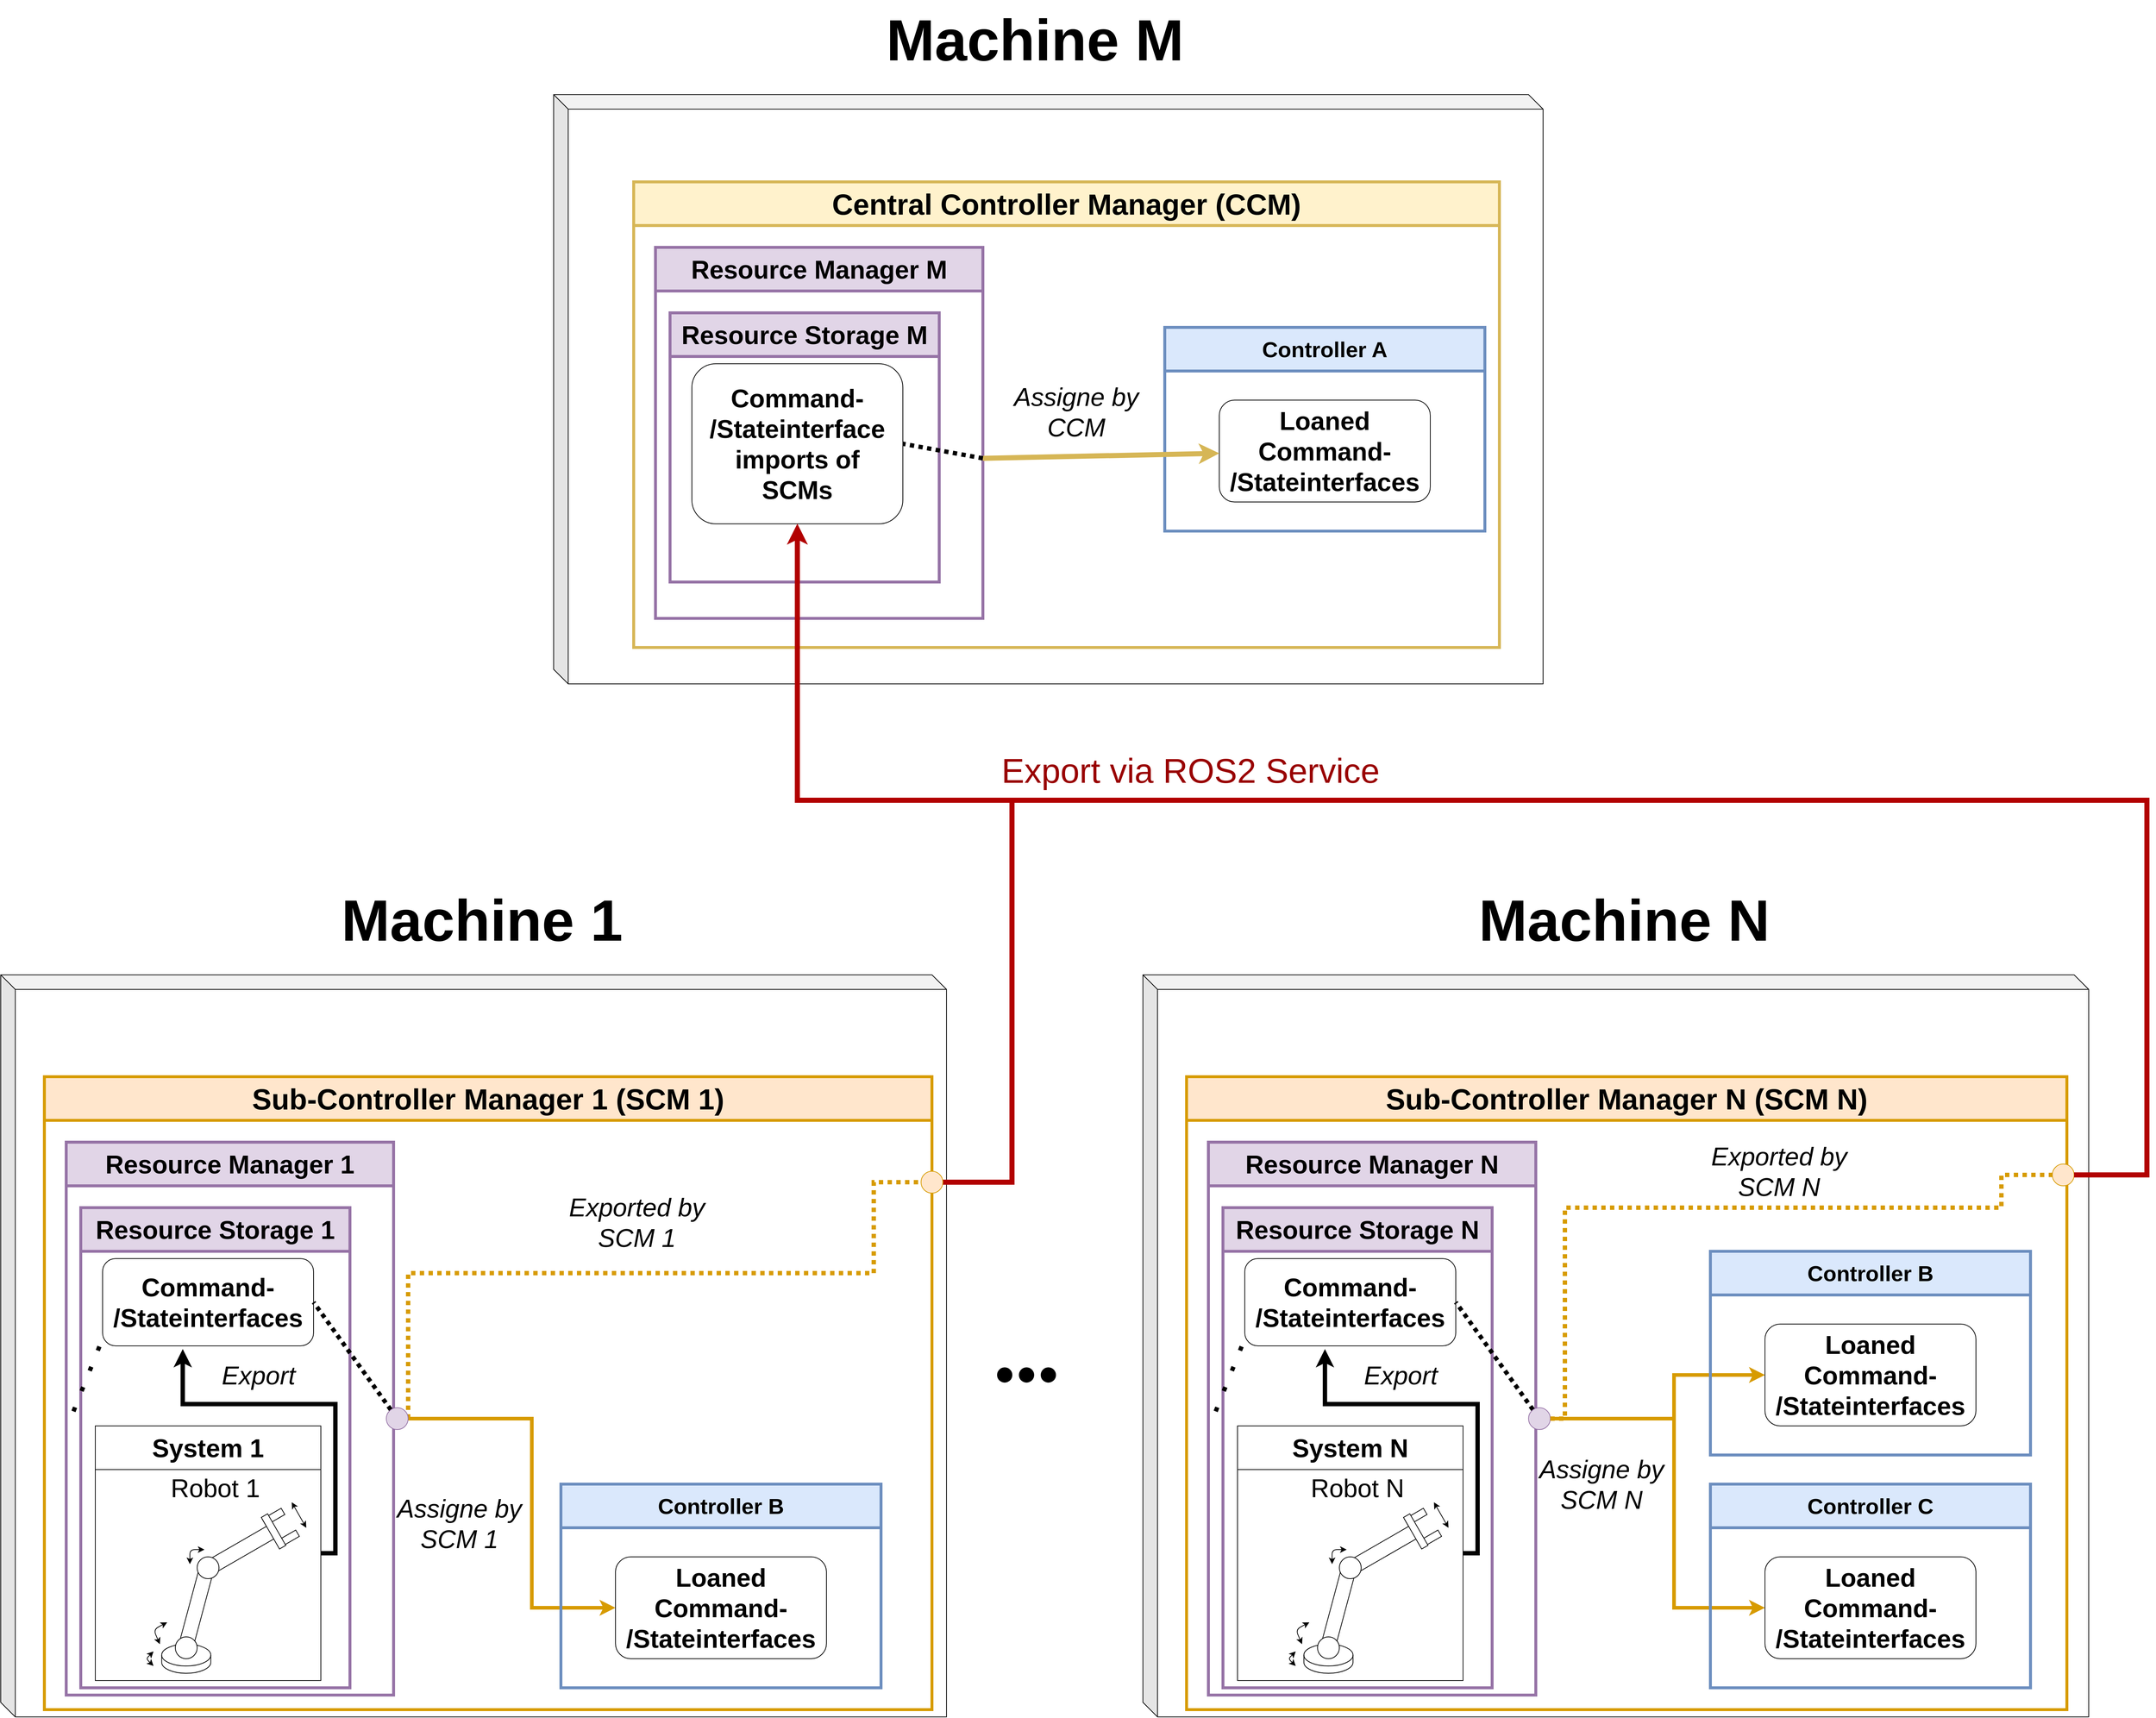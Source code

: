 <mxfile version="21.1.8" type="device">
  <diagram name="Page-1" id="56QPCwbd0cLktFSz25ie">
    <mxGraphModel dx="6025" dy="3938" grid="1" gridSize="10" guides="1" tooltips="1" connect="1" arrows="1" fold="1" page="1" pageScale="1" pageWidth="850" pageHeight="1100" math="0" shadow="0">
      <root>
        <mxCell id="0" />
        <mxCell id="1" parent="0" />
        <mxCell id="Qk9qD6PRYy8a2zJd2hO1-58" value="" style="shape=cube;whiteSpace=wrap;html=1;boundedLbl=1;backgroundOutline=1;darkOpacity=0.05;darkOpacity2=0.1;fillColor=none;" parent="1" vertex="1">
          <mxGeometry x="1550" y="420" width="1300" height="1020" as="geometry" />
        </mxCell>
        <mxCell id="Qk9qD6PRYy8a2zJd2hO1-56" value="" style="shape=cube;whiteSpace=wrap;html=1;boundedLbl=1;backgroundOutline=1;darkOpacity=0.05;darkOpacity2=0.1;fillColor=none;" parent="1" vertex="1">
          <mxGeometry x="-20" y="420" width="1300" height="1020" as="geometry" />
        </mxCell>
        <mxCell id="Qk9qD6PRYy8a2zJd2hO1-60" value="" style="shape=cube;whiteSpace=wrap;html=1;boundedLbl=1;backgroundOutline=1;darkOpacity=0.05;darkOpacity2=0.1;fillColor=none;" parent="1" vertex="1">
          <mxGeometry x="740" y="-790" width="1360" height="810" as="geometry" />
        </mxCell>
        <mxCell id="k2swmo7qzIprsYgqh0As-2" value="&lt;font style=&quot;font-size: 35px;&quot;&gt;Resource Storage 1&lt;br&gt;&lt;/font&gt;" style="swimlane;whiteSpace=wrap;html=1;startSize=60;strokeWidth=4;fillColor=#e1d5e7;strokeColor=#9673a6;" parent="1" vertex="1">
          <mxGeometry x="90" y="740" width="370" height="660" as="geometry" />
        </mxCell>
        <mxCell id="k2swmo7qzIprsYgqh0As-33" style="rounded=0;orthogonalLoop=1;jettySize=auto;html=1;strokeWidth=5;entryX=0;entryY=0.5;entryDx=0;entryDy=0;edgeStyle=orthogonalEdgeStyle;fillColor=#ffe6cc;strokeColor=#d79b00;" parent="1" source="k2swmo7qzIprsYgqh0As-3" edge="1" target="k2swmo7qzIprsYgqh0As-29">
          <mxGeometry relative="1" as="geometry">
            <mxPoint x="830" y="1030" as="targetPoint" />
            <Array as="points">
              <mxPoint x="710" y="1030" />
              <mxPoint x="710" y="1290" />
            </Array>
          </mxGeometry>
        </mxCell>
        <mxCell id="k2swmo7qzIprsYgqh0As-34" value="&lt;font style=&quot;font-size: 35px;&quot;&gt;&lt;i&gt;Assigne by&lt;br&gt;SCM 1&lt;br&gt;&lt;/i&gt;&lt;/font&gt;" style="edgeLabel;html=1;align=center;verticalAlign=middle;resizable=0;points=[];labelBackgroundColor=none;" parent="k2swmo7qzIprsYgqh0As-33" vertex="1" connectable="0">
          <mxGeometry x="0.15" y="6" relative="1" as="geometry">
            <mxPoint x="-106" y="9" as="offset" />
          </mxGeometry>
        </mxCell>
        <mxCell id="k2swmo7qzIprsYgqh0As-3" value="&lt;font style=&quot;font-size: 35px;&quot;&gt;Resource Manager 1&lt;br&gt;&lt;/font&gt;" style="swimlane;whiteSpace=wrap;html=1;startSize=60;strokeWidth=4;fillColor=#e1d5e7;strokeColor=#9673a6;" parent="1" vertex="1">
          <mxGeometry x="70" y="650" width="450" height="760" as="geometry" />
        </mxCell>
        <mxCell id="k2swmo7qzIprsYgqh0As-4" value="&lt;font style=&quot;font-size: 40px;&quot;&gt;Sub-Controller Manager 1 (SCM 1)&lt;br&gt;&lt;/font&gt;" style="swimlane;whiteSpace=wrap;html=1;startSize=60;strokeWidth=4;fillColor=#ffe6cc;strokeColor=#d79b00;" parent="1" vertex="1">
          <mxGeometry x="40" y="560" width="1220" height="870" as="geometry" />
        </mxCell>
        <mxCell id="k2swmo7qzIprsYgqh0As-5" value="&lt;font style=&quot;font-size: 30px;&quot;&gt;Controller B&lt;br&gt;&lt;/font&gt;" style="swimlane;whiteSpace=wrap;html=1;startSize=60;strokeWidth=4;fillColor=#dae8fc;strokeColor=#6c8ebf;" parent="k2swmo7qzIprsYgqh0As-4" vertex="1">
          <mxGeometry x="710" y="560" width="440" height="280" as="geometry" />
        </mxCell>
        <mxCell id="k2swmo7qzIprsYgqh0As-29" value="&lt;div&gt;&lt;b&gt;&lt;font style=&quot;font-size: 35px;&quot;&gt;Loaned Command-&lt;/font&gt;&lt;/b&gt;&lt;/div&gt;&lt;div&gt;&lt;b&gt;&lt;font style=&quot;font-size: 35px;&quot;&gt;/Stateinterfaces&lt;/font&gt;&lt;/b&gt;&lt;/div&gt;" style="rounded=1;whiteSpace=wrap;html=1;" parent="k2swmo7qzIprsYgqh0As-5" vertex="1">
          <mxGeometry x="75" y="100" width="290" height="140" as="geometry" />
        </mxCell>
        <mxCell id="k2swmo7qzIprsYgqh0As-7" value="" style="rounded=0;whiteSpace=wrap;html=1;rotation=-30;" parent="k2swmo7qzIprsYgqh0As-4" vertex="1">
          <mxGeometry x="320" y="630" width="30" height="10" as="geometry" />
        </mxCell>
        <mxCell id="k2swmo7qzIprsYgqh0As-8" value="" style="rounded=0;whiteSpace=wrap;html=1;rotation=-30;" parent="k2swmo7qzIprsYgqh0As-4" vertex="1">
          <mxGeometry x="300" y="600" width="30" height="10" as="geometry" />
        </mxCell>
        <mxCell id="k2swmo7qzIprsYgqh0As-9" value="" style="shape=cylinder3;whiteSpace=wrap;html=1;boundedLbl=1;backgroundOutline=1;size=15;" parent="k2swmo7qzIprsYgqh0As-4" vertex="1">
          <mxGeometry x="161.25" y="780" width="67.5" height="40" as="geometry" />
        </mxCell>
        <mxCell id="k2swmo7qzIprsYgqh0As-10" value="" style="rounded=0;whiteSpace=wrap;html=1;rotation=-30;direction=south;" parent="k2swmo7qzIprsYgqh0As-4" vertex="1">
          <mxGeometry x="220" y="640" width="100" height="20" as="geometry" />
        </mxCell>
        <mxCell id="k2swmo7qzIprsYgqh0As-11" value="" style="rounded=0;whiteSpace=wrap;html=1;rotation=15;" parent="k2swmo7qzIprsYgqh0As-4" vertex="1">
          <mxGeometry x="200" y="670" width="20" height="110" as="geometry" />
        </mxCell>
        <mxCell id="k2swmo7qzIprsYgqh0As-12" value="" style="ellipse;whiteSpace=wrap;html=1;aspect=fixed;" parent="k2swmo7qzIprsYgqh0As-4" vertex="1">
          <mxGeometry x="180" y="770" width="30" height="30" as="geometry" />
        </mxCell>
        <mxCell id="k2swmo7qzIprsYgqh0As-13" value="" style="ellipse;whiteSpace=wrap;html=1;aspect=fixed;" parent="k2swmo7qzIprsYgqh0As-4" vertex="1">
          <mxGeometry x="210" y="660" width="30" height="30" as="geometry" />
        </mxCell>
        <mxCell id="k2swmo7qzIprsYgqh0As-14" value="" style="rounded=0;whiteSpace=wrap;html=1;rotation=60;" parent="k2swmo7qzIprsYgqh0As-4" vertex="1">
          <mxGeometry x="290" y="620" width="50" height="10" as="geometry" />
        </mxCell>
        <mxCell id="k2swmo7qzIprsYgqh0As-15" value="" style="endArrow=classic;startArrow=classic;html=1;rounded=1;" parent="k2swmo7qzIprsYgqh0As-4" edge="1">
          <mxGeometry width="50" height="50" relative="1" as="geometry">
            <mxPoint x="200" y="670" as="sourcePoint" />
            <mxPoint x="220" y="650" as="targetPoint" />
            <Array as="points">
              <mxPoint x="200" y="650" />
            </Array>
          </mxGeometry>
        </mxCell>
        <mxCell id="k2swmo7qzIprsYgqh0As-16" value="" style="endArrow=classic;startArrow=classic;html=1;rounded=1;" parent="k2swmo7qzIprsYgqh0As-4" edge="1">
          <mxGeometry width="50" height="50" relative="1" as="geometry">
            <mxPoint x="158.75" y="780" as="sourcePoint" />
            <mxPoint x="168.75" y="750" as="targetPoint" />
            <Array as="points">
              <mxPoint x="150" y="760" />
            </Array>
          </mxGeometry>
        </mxCell>
        <mxCell id="k2swmo7qzIprsYgqh0As-17" value="" style="endArrow=classic;startArrow=classic;html=1;rounded=1;" parent="k2swmo7qzIprsYgqh0As-4" edge="1">
          <mxGeometry width="50" height="50" relative="1" as="geometry">
            <mxPoint x="150" y="810" as="sourcePoint" />
            <mxPoint x="150" y="790" as="targetPoint" />
            <Array as="points">
              <mxPoint x="140" y="800" />
            </Array>
          </mxGeometry>
        </mxCell>
        <mxCell id="k2swmo7qzIprsYgqh0As-18" value="" style="endArrow=classic;startArrow=classic;html=1;rounded=0;" parent="k2swmo7qzIprsYgqh0As-4" edge="1">
          <mxGeometry width="50" height="50" relative="1" as="geometry">
            <mxPoint x="360" y="620" as="sourcePoint" />
            <mxPoint x="340" y="585" as="targetPoint" />
          </mxGeometry>
        </mxCell>
        <mxCell id="k2swmo7qzIprsYgqh0As-27" style="edgeStyle=orthogonalEdgeStyle;rounded=0;orthogonalLoop=1;jettySize=auto;html=1;exitX=1;exitY=0.5;exitDx=0;exitDy=0;entryX=0.38;entryY=1.036;entryDx=0;entryDy=0;entryPerimeter=0;strokeWidth=6;" parent="k2swmo7qzIprsYgqh0As-4" source="k2swmo7qzIprsYgqh0As-19" target="k2swmo7qzIprsYgqh0As-25" edge="1">
          <mxGeometry relative="1" as="geometry">
            <Array as="points">
              <mxPoint x="400" y="655" />
              <mxPoint x="400" y="450" />
              <mxPoint x="190" y="450" />
            </Array>
          </mxGeometry>
        </mxCell>
        <mxCell id="k2swmo7qzIprsYgqh0As-19" value="&lt;font size=&quot;1&quot;&gt;&lt;b style=&quot;font-size: 35px;&quot;&gt;System 1&lt;/b&gt;&lt;/font&gt;" style="swimlane;whiteSpace=wrap;html=1;startSize=60;" parent="k2swmo7qzIprsYgqh0As-4" vertex="1">
          <mxGeometry x="70" y="480" width="310" height="350" as="geometry" />
        </mxCell>
        <mxCell id="6xcx7gfBlVFDdk0v4jd5-2" value="&lt;span style=&quot;font-size: 35px;&quot;&gt;Robot 1&lt;br&gt;&lt;/span&gt;" style="text;html=1;strokeColor=none;fillColor=none;align=center;verticalAlign=middle;whiteSpace=wrap;rounded=0;" parent="k2swmo7qzIprsYgqh0As-19" vertex="1">
          <mxGeometry x="70" y="70" width="190" height="30" as="geometry" />
        </mxCell>
        <mxCell id="k2swmo7qzIprsYgqh0As-25" value="&lt;div&gt;&lt;b&gt;&lt;font style=&quot;font-size: 35px;&quot;&gt;Command-&lt;/font&gt;&lt;/b&gt;&lt;/div&gt;&lt;div&gt;&lt;b&gt;&lt;font style=&quot;font-size: 35px;&quot;&gt;/Stateinterfaces&lt;/font&gt;&lt;/b&gt;&lt;/div&gt;" style="rounded=1;whiteSpace=wrap;html=1;" parent="k2swmo7qzIprsYgqh0As-4" vertex="1">
          <mxGeometry x="80" y="250" width="290" height="120" as="geometry" />
        </mxCell>
        <mxCell id="k2swmo7qzIprsYgqh0As-28" value="&lt;font size=&quot;1&quot;&gt;&lt;i style=&quot;font-size: 35px;&quot;&gt;Export&lt;/i&gt;&lt;/font&gt;" style="text;html=1;align=center;verticalAlign=middle;resizable=0;points=[];autosize=1;strokeColor=none;fillColor=none;strokeWidth=6;" parent="k2swmo7qzIprsYgqh0As-4" vertex="1">
          <mxGeometry x="228.75" y="380" width="130" height="60" as="geometry" />
        </mxCell>
        <mxCell id="Qk9qD6PRYy8a2zJd2hO1-62" value="" style="endArrow=none;dashed=1;html=1;dashPattern=1 4;strokeWidth=6;rounded=0;jumpSize=2;jumpStyle=none;targetPerimeterSpacing=0;" parent="k2swmo7qzIprsYgqh0As-4" edge="1">
          <mxGeometry width="50" height="50" relative="1" as="geometry">
            <mxPoint x="40" y="460" as="sourcePoint" />
            <mxPoint x="80" y="360" as="targetPoint" />
          </mxGeometry>
        </mxCell>
        <mxCell id="aH2ZuujqSojjc6NItEgd-41" value="&lt;font style=&quot;font-size: 35px;&quot;&gt;&lt;i&gt;Exported by&lt;br&gt;SCM 1&lt;br&gt;&lt;/i&gt;&lt;/font&gt;" style="edgeLabel;html=1;align=center;verticalAlign=middle;resizable=0;points=[];labelBackgroundColor=none;" vertex="1" connectable="0" parent="k2swmo7qzIprsYgqh0As-4">
          <mxGeometry x="859.999" y="200" as="geometry">
            <mxPoint x="-46" as="offset" />
          </mxGeometry>
        </mxCell>
        <mxCell id="k2swmo7qzIprsYgqh0As-41" value="" style="endArrow=none;dashed=1;html=1;dashPattern=1 1;strokeWidth=6;rounded=0;entryX=1;entryY=0.5;entryDx=0;entryDy=0;jumpSize=2;jumpStyle=none;targetPerimeterSpacing=0;" parent="1" source="aH2ZuujqSojjc6NItEgd-2" target="k2swmo7qzIprsYgqh0As-25" edge="1">
          <mxGeometry width="50" height="50" relative="1" as="geometry">
            <mxPoint x="960" y="1080" as="sourcePoint" />
            <mxPoint x="1010" y="1030" as="targetPoint" />
          </mxGeometry>
        </mxCell>
        <mxCell id="k2swmo7qzIprsYgqh0As-70" value="" style="ellipse;whiteSpace=wrap;html=1;aspect=fixed;fillColor=#000000;" parent="1" vertex="1">
          <mxGeometry x="1350" y="960" width="20" height="20" as="geometry" />
        </mxCell>
        <mxCell id="k2swmo7qzIprsYgqh0As-71" value="" style="ellipse;whiteSpace=wrap;html=1;aspect=fixed;fillColor=#000000;" parent="1" vertex="1">
          <mxGeometry x="1380" y="960" width="20" height="20" as="geometry" />
        </mxCell>
        <mxCell id="k2swmo7qzIprsYgqh0As-72" value="" style="ellipse;whiteSpace=wrap;html=1;aspect=fixed;fillColor=#000000;" parent="1" vertex="1">
          <mxGeometry x="1410" y="960" width="20" height="20" as="geometry" />
        </mxCell>
        <mxCell id="Qk9qD6PRYy8a2zJd2hO1-21" value="&lt;font style=&quot;font-size: 35px;&quot;&gt;Resource Storage M&lt;br&gt;&lt;/font&gt;" style="swimlane;whiteSpace=wrap;html=1;startSize=60;strokeWidth=4;fillColor=#e1d5e7;strokeColor=#9673a6;" parent="1" vertex="1">
          <mxGeometry x="900" y="-490" width="370" height="370" as="geometry" />
        </mxCell>
        <mxCell id="Qk9qD6PRYy8a2zJd2hO1-24" value="&lt;font style=&quot;font-size: 35px;&quot;&gt;Resource Manager M&lt;br&gt;&lt;/font&gt;" style="swimlane;whiteSpace=wrap;html=1;startSize=60;strokeWidth=4;fillColor=#e1d5e7;strokeColor=#9673a6;" parent="1" vertex="1">
          <mxGeometry x="880" y="-580" width="450" height="510" as="geometry" />
        </mxCell>
        <mxCell id="Qk9qD6PRYy8a2zJd2hO1-25" value="&lt;font style=&quot;font-size: 40px;&quot;&gt;Central Controller Manager (CCM)&lt;br&gt;&lt;/font&gt;" style="swimlane;whiteSpace=wrap;html=1;startSize=60;strokeWidth=4;fillColor=#fff2cc;strokeColor=#d6b656;" parent="1" vertex="1">
          <mxGeometry x="850" y="-670" width="1190" height="640" as="geometry" />
        </mxCell>
        <mxCell id="Qk9qD6PRYy8a2zJd2hO1-26" value="&lt;font style=&quot;font-size: 30px;&quot;&gt;Controller A&lt;br&gt;&lt;/font&gt;" style="swimlane;whiteSpace=wrap;html=1;startSize=60;strokeWidth=4;fillColor=#dae8fc;strokeColor=#6c8ebf;" parent="Qk9qD6PRYy8a2zJd2hO1-25" vertex="1">
          <mxGeometry x="730" y="200" width="440" height="280" as="geometry" />
        </mxCell>
        <mxCell id="Qk9qD6PRYy8a2zJd2hO1-27" value="&lt;div&gt;&lt;b&gt;&lt;font style=&quot;font-size: 35px;&quot;&gt;Loaned Command-&lt;/font&gt;&lt;/b&gt;&lt;/div&gt;&lt;div&gt;&lt;b&gt;&lt;font style=&quot;font-size: 35px;&quot;&gt;/Stateinterfaces&lt;/font&gt;&lt;/b&gt;&lt;/div&gt;" style="rounded=1;whiteSpace=wrap;html=1;" parent="Qk9qD6PRYy8a2zJd2hO1-26" vertex="1">
          <mxGeometry x="75" y="100" width="290" height="140" as="geometry" />
        </mxCell>
        <mxCell id="Qk9qD6PRYy8a2zJd2hO1-43" value="&lt;div&gt;&lt;b&gt;&lt;font style=&quot;font-size: 35px;&quot;&gt;Command-&lt;/font&gt;&lt;/b&gt;&lt;/div&gt;&lt;div&gt;&lt;b&gt;&lt;font style=&quot;font-size: 35px;&quot;&gt;/Stateinterface&lt;/font&gt;&lt;/b&gt;&lt;/div&gt;&lt;div&gt;&lt;b&gt;&lt;font style=&quot;font-size: 35px;&quot;&gt;imports of&lt;br&gt;&lt;/font&gt;&lt;/b&gt;&lt;/div&gt;&lt;div&gt;&lt;b&gt;&lt;font style=&quot;font-size: 35px;&quot;&gt;SCMs&lt;/font&gt;&lt;/b&gt;&lt;/div&gt;" style="rounded=1;whiteSpace=wrap;html=1;" parent="Qk9qD6PRYy8a2zJd2hO1-25" vertex="1">
          <mxGeometry x="80" y="250" width="290" height="220" as="geometry" />
        </mxCell>
        <mxCell id="Qk9qD6PRYy8a2zJd2hO1-48" style="rounded=0;orthogonalLoop=1;jettySize=auto;html=1;strokeWidth=7;fillColor=#fff2cc;strokeColor=#d6b656;" parent="Qk9qD6PRYy8a2zJd2hO1-25" edge="1" target="Qk9qD6PRYy8a2zJd2hO1-27">
          <mxGeometry relative="1" as="geometry">
            <mxPoint x="790" y="380" as="targetPoint" />
            <mxPoint x="480" y="380" as="sourcePoint" />
          </mxGeometry>
        </mxCell>
        <mxCell id="Qk9qD6PRYy8a2zJd2hO1-49" value="&lt;font style=&quot;font-size: 35px;&quot;&gt;&lt;i&gt;Assigne by&lt;br&gt;CCM &lt;br&gt;&lt;/i&gt;&lt;/font&gt;" style="edgeLabel;html=1;align=center;verticalAlign=middle;resizable=0;points=[];" parent="Qk9qD6PRYy8a2zJd2hO1-48" vertex="1" connectable="0">
          <mxGeometry x="0.15" y="6" relative="1" as="geometry">
            <mxPoint x="-59" y="-54" as="offset" />
          </mxGeometry>
        </mxCell>
        <mxCell id="Qk9qD6PRYy8a2zJd2hO1-45" value="" style="endArrow=none;dashed=1;html=1;dashPattern=1 1;strokeWidth=6;rounded=0;entryX=1;entryY=0.5;entryDx=0;entryDy=0;jumpSize=2;jumpStyle=none;targetPerimeterSpacing=0;" parent="1" target="Qk9qD6PRYy8a2zJd2hO1-43" edge="1">
          <mxGeometry width="50" height="50" relative="1" as="geometry">
            <mxPoint x="1330" y="-290" as="sourcePoint" />
            <mxPoint x="1820" y="-200" as="targetPoint" />
          </mxGeometry>
        </mxCell>
        <mxCell id="Qk9qD6PRYy8a2zJd2hO1-53" value="&lt;font style=&quot;font-size: 35px;&quot;&gt;&lt;i&gt;Exported by&lt;br&gt;SCM N&lt;br&gt;&lt;/i&gt;&lt;/font&gt;" style="edgeLabel;html=1;align=center;verticalAlign=middle;resizable=0;points=[];labelBackgroundColor=none;" parent="1" vertex="1" connectable="0">
          <mxGeometry x="2469.999" y="690" as="geometry">
            <mxPoint x="-46" as="offset" />
          </mxGeometry>
        </mxCell>
        <mxCell id="Qk9qD6PRYy8a2zJd2hO1-57" value="&lt;b&gt;&lt;font style=&quot;font-size: 80px;&quot;&gt;&amp;nbsp;Machine 1&lt;br&gt;&lt;/font&gt;&lt;/b&gt;" style="text;html=1;align=center;verticalAlign=middle;resizable=0;points=[];autosize=1;strokeColor=none;fillColor=none;" parent="1" vertex="1">
          <mxGeometry x="415" y="290" width="430" height="110" as="geometry" />
        </mxCell>
        <mxCell id="Qk9qD6PRYy8a2zJd2hO1-59" value="&lt;b&gt;&lt;font style=&quot;font-size: 80px;&quot;&gt;&amp;nbsp;Machine N&lt;br&gt;&lt;/font&gt;&lt;/b&gt;" style="text;html=1;align=center;verticalAlign=middle;resizable=0;points=[];autosize=1;strokeColor=none;fillColor=none;" parent="1" vertex="1">
          <mxGeometry x="1975" y="290" width="450" height="110" as="geometry" />
        </mxCell>
        <mxCell id="Qk9qD6PRYy8a2zJd2hO1-61" value="&lt;b&gt;&lt;font style=&quot;font-size: 80px;&quot;&gt;&amp;nbsp;Machine M&lt;br&gt;&lt;/font&gt;&lt;/b&gt;" style="text;html=1;align=center;verticalAlign=middle;resizable=0;points=[];autosize=1;strokeColor=none;fillColor=none;" parent="1" vertex="1">
          <mxGeometry x="1165" y="-920" width="450" height="110" as="geometry" />
        </mxCell>
        <mxCell id="aH2ZuujqSojjc6NItEgd-3" value="" style="endArrow=none;dashed=1;html=1;dashPattern=1 4;strokeWidth=6;rounded=0;entryX=1;entryY=0.5;entryDx=0;entryDy=0;exitX=1;exitY=0.5;exitDx=0;exitDy=0;jumpSize=2;jumpStyle=none;targetPerimeterSpacing=0;" edge="1" parent="1" source="k2swmo7qzIprsYgqh0As-3" target="aH2ZuujqSojjc6NItEgd-2">
          <mxGeometry width="50" height="50" relative="1" as="geometry">
            <mxPoint x="520" y="1030" as="sourcePoint" />
            <mxPoint x="410" y="870" as="targetPoint" />
          </mxGeometry>
        </mxCell>
        <mxCell id="aH2ZuujqSojjc6NItEgd-38" style="rounded=0;orthogonalLoop=1;jettySize=auto;html=1;entryX=0;entryY=0.5;entryDx=0;entryDy=0;dashed=1;dashPattern=1 1;strokeWidth=6;fillColor=#ffe6cc;strokeColor=#d79b00;endArrow=none;endFill=0;edgeStyle=orthogonalEdgeStyle;" edge="1" parent="1" source="aH2ZuujqSojjc6NItEgd-2" target="aH2ZuujqSojjc6NItEgd-36">
          <mxGeometry relative="1" as="geometry">
            <Array as="points">
              <mxPoint x="540" y="830" />
              <mxPoint x="1180" y="830" />
              <mxPoint x="1180" y="705" />
            </Array>
          </mxGeometry>
        </mxCell>
        <mxCell id="aH2ZuujqSojjc6NItEgd-2" value="" style="ellipse;whiteSpace=wrap;html=1;aspect=fixed;fillColor=#e1d5e7;strokeColor=#9673a6;" vertex="1" parent="1">
          <mxGeometry x="510" y="1015" width="30" height="30" as="geometry" />
        </mxCell>
        <mxCell id="aH2ZuujqSojjc6NItEgd-4" value="&lt;font style=&quot;font-size: 35px;&quot;&gt;Resource Storage N&lt;br&gt;&lt;/font&gt;" style="swimlane;whiteSpace=wrap;html=1;startSize=60;strokeWidth=4;fillColor=#e1d5e7;strokeColor=#9673a6;" vertex="1" parent="1">
          <mxGeometry x="1660" y="740" width="370" height="660" as="geometry" />
        </mxCell>
        <mxCell id="aH2ZuujqSojjc6NItEgd-5" style="rounded=0;orthogonalLoop=1;jettySize=auto;html=1;strokeWidth=5;entryX=0;entryY=0.5;entryDx=0;entryDy=0;exitX=1;exitY=0.5;exitDx=0;exitDy=0;edgeStyle=orthogonalEdgeStyle;fillColor=#ffe6cc;strokeColor=#d79b00;" edge="1" parent="1" source="aH2ZuujqSojjc6NItEgd-31" target="aH2ZuujqSojjc6NItEgd-10">
          <mxGeometry relative="1" as="geometry">
            <mxPoint x="2400" y="1030" as="targetPoint" />
            <Array as="points">
              <mxPoint x="2280" y="1030" />
              <mxPoint x="2280" y="1290" />
            </Array>
          </mxGeometry>
        </mxCell>
        <mxCell id="aH2ZuujqSojjc6NItEgd-6" value="&lt;font style=&quot;font-size: 35px;&quot;&gt;&lt;i&gt;Assigne by&lt;br&gt;SCM N&lt;br&gt;&lt;/i&gt;&lt;/font&gt;" style="edgeLabel;html=1;align=center;verticalAlign=middle;resizable=0;points=[];labelBackgroundColor=none;" vertex="1" connectable="0" parent="aH2ZuujqSojjc6NItEgd-5">
          <mxGeometry x="0.15" y="6" relative="1" as="geometry">
            <mxPoint x="-106" y="-59" as="offset" />
          </mxGeometry>
        </mxCell>
        <mxCell id="aH2ZuujqSojjc6NItEgd-7" value="&lt;font style=&quot;font-size: 35px;&quot;&gt;Resource Manager N&lt;br&gt;&lt;/font&gt;" style="swimlane;whiteSpace=wrap;html=1;startSize=60;strokeWidth=4;fillColor=#e1d5e7;strokeColor=#9673a6;" vertex="1" parent="1">
          <mxGeometry x="1640" y="650" width="450" height="760" as="geometry" />
        </mxCell>
        <mxCell id="aH2ZuujqSojjc6NItEgd-8" value="&lt;font style=&quot;font-size: 40px;&quot;&gt;Sub-Controller Manager N (SCM N)&lt;br&gt;&lt;/font&gt;" style="swimlane;whiteSpace=wrap;html=1;startSize=60;strokeWidth=4;fillColor=#ffe6cc;strokeColor=#d79b00;" vertex="1" parent="1">
          <mxGeometry x="1610" y="560" width="1210" height="870" as="geometry" />
        </mxCell>
        <mxCell id="aH2ZuujqSojjc6NItEgd-9" value="&lt;font style=&quot;font-size: 30px;&quot;&gt;Controller C&lt;br&gt;&lt;/font&gt;" style="swimlane;whiteSpace=wrap;html=1;startSize=60;strokeWidth=4;fillColor=#dae8fc;strokeColor=#6c8ebf;" vertex="1" parent="aH2ZuujqSojjc6NItEgd-8">
          <mxGeometry x="720" y="560" width="440" height="280" as="geometry" />
        </mxCell>
        <mxCell id="aH2ZuujqSojjc6NItEgd-10" value="&lt;div&gt;&lt;b&gt;&lt;font style=&quot;font-size: 35px;&quot;&gt;Loaned Command-&lt;/font&gt;&lt;/b&gt;&lt;/div&gt;&lt;div&gt;&lt;b&gt;&lt;font style=&quot;font-size: 35px;&quot;&gt;/Stateinterfaces&lt;/font&gt;&lt;/b&gt;&lt;/div&gt;" style="rounded=1;whiteSpace=wrap;html=1;" vertex="1" parent="aH2ZuujqSojjc6NItEgd-9">
          <mxGeometry x="75" y="100" width="290" height="140" as="geometry" />
        </mxCell>
        <mxCell id="aH2ZuujqSojjc6NItEgd-11" value="" style="rounded=0;whiteSpace=wrap;html=1;rotation=-30;" vertex="1" parent="aH2ZuujqSojjc6NItEgd-8">
          <mxGeometry x="320" y="630" width="30" height="10" as="geometry" />
        </mxCell>
        <mxCell id="aH2ZuujqSojjc6NItEgd-12" value="" style="rounded=0;whiteSpace=wrap;html=1;rotation=-30;" vertex="1" parent="aH2ZuujqSojjc6NItEgd-8">
          <mxGeometry x="300" y="600" width="30" height="10" as="geometry" />
        </mxCell>
        <mxCell id="aH2ZuujqSojjc6NItEgd-13" value="" style="shape=cylinder3;whiteSpace=wrap;html=1;boundedLbl=1;backgroundOutline=1;size=15;" vertex="1" parent="aH2ZuujqSojjc6NItEgd-8">
          <mxGeometry x="161.25" y="780" width="67.5" height="40" as="geometry" />
        </mxCell>
        <mxCell id="aH2ZuujqSojjc6NItEgd-14" value="" style="rounded=0;whiteSpace=wrap;html=1;rotation=-30;direction=south;" vertex="1" parent="aH2ZuujqSojjc6NItEgd-8">
          <mxGeometry x="220" y="640" width="100" height="20" as="geometry" />
        </mxCell>
        <mxCell id="aH2ZuujqSojjc6NItEgd-15" value="" style="rounded=0;whiteSpace=wrap;html=1;rotation=15;" vertex="1" parent="aH2ZuujqSojjc6NItEgd-8">
          <mxGeometry x="200" y="670" width="20" height="110" as="geometry" />
        </mxCell>
        <mxCell id="aH2ZuujqSojjc6NItEgd-16" value="" style="ellipse;whiteSpace=wrap;html=1;aspect=fixed;" vertex="1" parent="aH2ZuujqSojjc6NItEgd-8">
          <mxGeometry x="180" y="770" width="30" height="30" as="geometry" />
        </mxCell>
        <mxCell id="aH2ZuujqSojjc6NItEgd-17" value="" style="ellipse;whiteSpace=wrap;html=1;aspect=fixed;" vertex="1" parent="aH2ZuujqSojjc6NItEgd-8">
          <mxGeometry x="210" y="660" width="30" height="30" as="geometry" />
        </mxCell>
        <mxCell id="aH2ZuujqSojjc6NItEgd-18" value="" style="rounded=0;whiteSpace=wrap;html=1;rotation=60;" vertex="1" parent="aH2ZuujqSojjc6NItEgd-8">
          <mxGeometry x="290" y="620" width="50" height="10" as="geometry" />
        </mxCell>
        <mxCell id="aH2ZuujqSojjc6NItEgd-19" value="" style="endArrow=classic;startArrow=classic;html=1;rounded=1;" edge="1" parent="aH2ZuujqSojjc6NItEgd-8">
          <mxGeometry width="50" height="50" relative="1" as="geometry">
            <mxPoint x="200" y="670" as="sourcePoint" />
            <mxPoint x="220" y="650" as="targetPoint" />
            <Array as="points">
              <mxPoint x="200" y="650" />
            </Array>
          </mxGeometry>
        </mxCell>
        <mxCell id="aH2ZuujqSojjc6NItEgd-20" value="" style="endArrow=classic;startArrow=classic;html=1;rounded=1;" edge="1" parent="aH2ZuujqSojjc6NItEgd-8">
          <mxGeometry width="50" height="50" relative="1" as="geometry">
            <mxPoint x="158.75" y="780" as="sourcePoint" />
            <mxPoint x="168.75" y="750" as="targetPoint" />
            <Array as="points">
              <mxPoint x="150" y="760" />
            </Array>
          </mxGeometry>
        </mxCell>
        <mxCell id="aH2ZuujqSojjc6NItEgd-21" value="" style="endArrow=classic;startArrow=classic;html=1;rounded=1;" edge="1" parent="aH2ZuujqSojjc6NItEgd-8">
          <mxGeometry width="50" height="50" relative="1" as="geometry">
            <mxPoint x="150" y="810" as="sourcePoint" />
            <mxPoint x="150" y="790" as="targetPoint" />
            <Array as="points">
              <mxPoint x="140" y="800" />
            </Array>
          </mxGeometry>
        </mxCell>
        <mxCell id="aH2ZuujqSojjc6NItEgd-22" value="" style="endArrow=classic;startArrow=classic;html=1;rounded=0;" edge="1" parent="aH2ZuujqSojjc6NItEgd-8">
          <mxGeometry width="50" height="50" relative="1" as="geometry">
            <mxPoint x="360" y="620" as="sourcePoint" />
            <mxPoint x="340" y="585" as="targetPoint" />
          </mxGeometry>
        </mxCell>
        <mxCell id="aH2ZuujqSojjc6NItEgd-23" style="edgeStyle=orthogonalEdgeStyle;rounded=0;orthogonalLoop=1;jettySize=auto;html=1;exitX=1;exitY=0.5;exitDx=0;exitDy=0;entryX=0.38;entryY=1.036;entryDx=0;entryDy=0;entryPerimeter=0;strokeWidth=6;" edge="1" parent="aH2ZuujqSojjc6NItEgd-8" source="aH2ZuujqSojjc6NItEgd-24" target="aH2ZuujqSojjc6NItEgd-26">
          <mxGeometry relative="1" as="geometry">
            <Array as="points">
              <mxPoint x="400" y="655" />
              <mxPoint x="400" y="450" />
              <mxPoint x="190" y="450" />
            </Array>
          </mxGeometry>
        </mxCell>
        <mxCell id="aH2ZuujqSojjc6NItEgd-24" value="&lt;font size=&quot;1&quot;&gt;&lt;b style=&quot;font-size: 35px;&quot;&gt;System N&lt;br&gt;&lt;/b&gt;&lt;/font&gt;" style="swimlane;whiteSpace=wrap;html=1;startSize=60;" vertex="1" parent="aH2ZuujqSojjc6NItEgd-8">
          <mxGeometry x="70" y="480" width="310" height="350" as="geometry" />
        </mxCell>
        <mxCell id="aH2ZuujqSojjc6NItEgd-25" value="&lt;span style=&quot;font-size: 35px;&quot;&gt;Robot N&lt;br&gt;&lt;/span&gt;" style="text;html=1;strokeColor=none;fillColor=none;align=center;verticalAlign=middle;whiteSpace=wrap;rounded=0;" vertex="1" parent="aH2ZuujqSojjc6NItEgd-24">
          <mxGeometry x="70" y="70" width="190" height="30" as="geometry" />
        </mxCell>
        <mxCell id="aH2ZuujqSojjc6NItEgd-26" value="&lt;div&gt;&lt;b&gt;&lt;font style=&quot;font-size: 35px;&quot;&gt;Command-&lt;/font&gt;&lt;/b&gt;&lt;/div&gt;&lt;div&gt;&lt;b&gt;&lt;font style=&quot;font-size: 35px;&quot;&gt;/Stateinterfaces&lt;/font&gt;&lt;/b&gt;&lt;/div&gt;" style="rounded=1;whiteSpace=wrap;html=1;" vertex="1" parent="aH2ZuujqSojjc6NItEgd-8">
          <mxGeometry x="80" y="250" width="290" height="120" as="geometry" />
        </mxCell>
        <mxCell id="aH2ZuujqSojjc6NItEgd-27" value="&lt;font size=&quot;1&quot;&gt;&lt;i style=&quot;font-size: 35px;&quot;&gt;Export&lt;/i&gt;&lt;/font&gt;" style="text;html=1;align=center;verticalAlign=middle;resizable=0;points=[];autosize=1;strokeColor=none;fillColor=none;strokeWidth=6;" vertex="1" parent="aH2ZuujqSojjc6NItEgd-8">
          <mxGeometry x="228.75" y="380" width="130" height="60" as="geometry" />
        </mxCell>
        <mxCell id="aH2ZuujqSojjc6NItEgd-28" value="" style="endArrow=none;dashed=1;html=1;dashPattern=1 4;strokeWidth=6;rounded=0;jumpSize=2;jumpStyle=none;targetPerimeterSpacing=0;" edge="1" parent="aH2ZuujqSojjc6NItEgd-8">
          <mxGeometry width="50" height="50" relative="1" as="geometry">
            <mxPoint x="40" y="460" as="sourcePoint" />
            <mxPoint x="80" y="360" as="targetPoint" />
          </mxGeometry>
        </mxCell>
        <mxCell id="aH2ZuujqSojjc6NItEgd-37" value="" style="ellipse;whiteSpace=wrap;html=1;aspect=fixed;fillColor=#ffe6cc;strokeColor=#d79b00;" vertex="1" parent="aH2ZuujqSojjc6NItEgd-8">
          <mxGeometry x="1190" y="120" width="30" height="30" as="geometry" />
        </mxCell>
        <mxCell id="aH2ZuujqSojjc6NItEgd-29" value="" style="endArrow=none;dashed=1;html=1;dashPattern=1 1;strokeWidth=6;rounded=0;entryX=1;entryY=0.5;entryDx=0;entryDy=0;jumpSize=2;jumpStyle=none;targetPerimeterSpacing=0;" edge="1" parent="1" source="aH2ZuujqSojjc6NItEgd-31" target="aH2ZuujqSojjc6NItEgd-26">
          <mxGeometry width="50" height="50" relative="1" as="geometry">
            <mxPoint x="2530" y="1080" as="sourcePoint" />
            <mxPoint x="2580" y="1030" as="targetPoint" />
          </mxGeometry>
        </mxCell>
        <mxCell id="aH2ZuujqSojjc6NItEgd-30" value="" style="endArrow=none;dashed=1;html=1;dashPattern=1 4;strokeWidth=6;rounded=0;entryX=1;entryY=0.5;entryDx=0;entryDy=0;exitX=1;exitY=0.5;exitDx=0;exitDy=0;jumpSize=2;jumpStyle=none;targetPerimeterSpacing=0;" edge="1" parent="1" source="aH2ZuujqSojjc6NItEgd-7" target="aH2ZuujqSojjc6NItEgd-31">
          <mxGeometry width="50" height="50" relative="1" as="geometry">
            <mxPoint x="2090" y="1030" as="sourcePoint" />
            <mxPoint x="1980" y="870" as="targetPoint" />
          </mxGeometry>
        </mxCell>
        <mxCell id="aH2ZuujqSojjc6NItEgd-35" style="rounded=0;orthogonalLoop=1;jettySize=auto;html=1;exitX=1;exitY=0.5;exitDx=0;exitDy=0;strokeWidth=5;edgeStyle=orthogonalEdgeStyle;fillColor=#ffe6cc;strokeColor=#d79b00;" edge="1" parent="1" source="aH2ZuujqSojjc6NItEgd-31" target="aH2ZuujqSojjc6NItEgd-34">
          <mxGeometry relative="1" as="geometry">
            <Array as="points">
              <mxPoint x="2280" y="1030" />
              <mxPoint x="2280" y="970" />
            </Array>
          </mxGeometry>
        </mxCell>
        <mxCell id="aH2ZuujqSojjc6NItEgd-31" value="" style="ellipse;whiteSpace=wrap;html=1;aspect=fixed;fillColor=#e1d5e7;strokeColor=#9673a6;" vertex="1" parent="1">
          <mxGeometry x="2080" y="1015" width="30" height="30" as="geometry" />
        </mxCell>
        <mxCell id="aH2ZuujqSojjc6NItEgd-32" value="&lt;font style=&quot;font-size: 30px;&quot;&gt;Controller B&lt;br&gt;&lt;/font&gt;" style="swimlane;whiteSpace=wrap;html=1;startSize=60;strokeWidth=4;fillColor=#dae8fc;strokeColor=#6c8ebf;" vertex="1" parent="1">
          <mxGeometry x="2330" y="800" width="440" height="280" as="geometry" />
        </mxCell>
        <mxCell id="aH2ZuujqSojjc6NItEgd-34" value="&lt;div&gt;&lt;b&gt;&lt;font style=&quot;font-size: 35px;&quot;&gt;Loaned Command-&lt;/font&gt;&lt;/b&gt;&lt;/div&gt;&lt;div&gt;&lt;b&gt;&lt;font style=&quot;font-size: 35px;&quot;&gt;/Stateinterfaces&lt;/font&gt;&lt;/b&gt;&lt;/div&gt;" style="rounded=1;whiteSpace=wrap;html=1;" vertex="1" parent="aH2ZuujqSojjc6NItEgd-32">
          <mxGeometry x="75" y="100" width="290" height="140" as="geometry" />
        </mxCell>
        <mxCell id="aH2ZuujqSojjc6NItEgd-43" style="rounded=0;orthogonalLoop=1;jettySize=auto;html=1;entryX=0;entryY=0.5;entryDx=0;entryDy=0;dashed=1;dashPattern=1 1;strokeWidth=6;fillColor=#ffe6cc;strokeColor=#d79b00;endArrow=none;endFill=0;exitX=1;exitY=0.5;exitDx=0;exitDy=0;edgeStyle=orthogonalEdgeStyle;" edge="1" parent="1" source="aH2ZuujqSojjc6NItEgd-31" target="aH2ZuujqSojjc6NItEgd-37">
          <mxGeometry relative="1" as="geometry">
            <mxPoint x="2105" y="908" as="sourcePoint" />
            <mxPoint x="2800" y="600" as="targetPoint" />
            <Array as="points">
              <mxPoint x="2130" y="1030" />
              <mxPoint x="2130" y="740" />
              <mxPoint x="2730" y="740" />
              <mxPoint x="2730" y="695" />
            </Array>
          </mxGeometry>
        </mxCell>
        <mxCell id="aH2ZuujqSojjc6NItEgd-45" style="rounded=0;orthogonalLoop=1;jettySize=auto;html=1;exitX=1;exitY=0.5;exitDx=0;exitDy=0;entryX=0.5;entryY=1;entryDx=0;entryDy=0;edgeStyle=orthogonalEdgeStyle;fillColor=#e51400;strokeColor=#B20000;strokeWidth=7;" edge="1" parent="1" source="aH2ZuujqSojjc6NItEgd-36" target="Qk9qD6PRYy8a2zJd2hO1-43">
          <mxGeometry relative="1" as="geometry">
            <Array as="points">
              <mxPoint x="1370" y="705" />
              <mxPoint x="1370" y="180" />
              <mxPoint x="1075" y="180" />
            </Array>
          </mxGeometry>
        </mxCell>
        <mxCell id="aH2ZuujqSojjc6NItEgd-36" value="" style="ellipse;whiteSpace=wrap;html=1;aspect=fixed;fillColor=#ffe6cc;strokeColor=#d79b00;" vertex="1" parent="1">
          <mxGeometry x="1245" y="690" width="30" height="30" as="geometry" />
        </mxCell>
        <mxCell id="aH2ZuujqSojjc6NItEgd-46" style="rounded=0;orthogonalLoop=1;jettySize=auto;html=1;exitX=1;exitY=0.5;exitDx=0;exitDy=0;entryX=0.5;entryY=1;entryDx=0;entryDy=0;edgeStyle=orthogonalEdgeStyle;fillColor=#e51400;strokeColor=#B20000;strokeWidth=7;" edge="1" parent="1" source="aH2ZuujqSojjc6NItEgd-37" target="Qk9qD6PRYy8a2zJd2hO1-43">
          <mxGeometry relative="1" as="geometry">
            <Array as="points">
              <mxPoint x="2930" y="695" />
              <mxPoint x="2930" y="180" />
              <mxPoint x="1075" y="180" />
            </Array>
          </mxGeometry>
        </mxCell>
        <mxCell id="aH2ZuujqSojjc6NItEgd-47" value="&lt;font style=&quot;font-size: 47px;&quot; color=&quot;#990000&quot;&gt;Export via ROS2 Service&lt;br&gt;&lt;/font&gt;" style="text;html=1;align=center;verticalAlign=middle;resizable=0;points=[];autosize=1;strokeColor=none;fillColor=none;" vertex="1" parent="1">
          <mxGeometry x="1345" y="105" width="540" height="70" as="geometry" />
        </mxCell>
      </root>
    </mxGraphModel>
  </diagram>
</mxfile>
